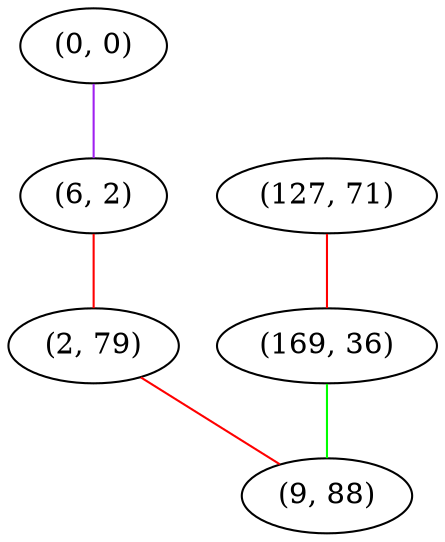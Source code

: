 graph "" {
"(0, 0)";
"(127, 71)";
"(6, 2)";
"(169, 36)";
"(2, 79)";
"(9, 88)";
"(0, 0)" -- "(6, 2)"  [color=purple, key=0, weight=4];
"(127, 71)" -- "(169, 36)"  [color=red, key=0, weight=1];
"(6, 2)" -- "(2, 79)"  [color=red, key=0, weight=1];
"(169, 36)" -- "(9, 88)"  [color=green, key=0, weight=2];
"(2, 79)" -- "(9, 88)"  [color=red, key=0, weight=1];
}
